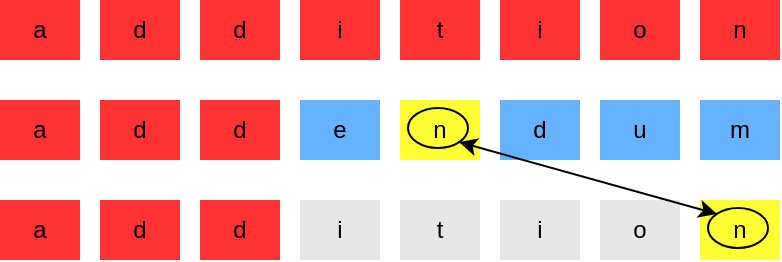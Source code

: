 <mxfile>
    <diagram id="AvYSxzY92IIhxPEVMShM" name="Page-1">
        <mxGraphModel dx="975" dy="753" grid="1" gridSize="10" guides="1" tooltips="1" connect="1" arrows="1" fold="1" page="1" pageScale="1" pageWidth="827" pageHeight="1169" math="0" shadow="0">
            <root>
                <mxCell id="0"/>
                <mxCell id="1" parent="0"/>
                <mxCell id="2" value="a" style="text;html=1;strokeColor=none;fillColor=#FF3333;align=center;verticalAlign=middle;whiteSpace=wrap;rounded=0;" vertex="1" parent="1">
                    <mxGeometry x="90" y="120" width="40" height="30" as="geometry"/>
                </mxCell>
                <mxCell id="3" value="d" style="text;html=1;strokeColor=none;fillColor=#FF3333;align=center;verticalAlign=middle;whiteSpace=wrap;rounded=0;" vertex="1" parent="1">
                    <mxGeometry x="140" y="120" width="40" height="30" as="geometry"/>
                </mxCell>
                <mxCell id="4" value="d" style="text;html=1;strokeColor=none;fillColor=#FF3333;align=center;verticalAlign=middle;whiteSpace=wrap;rounded=0;" vertex="1" parent="1">
                    <mxGeometry x="190" y="120" width="40" height="30" as="geometry"/>
                </mxCell>
                <mxCell id="5" value="i" style="text;html=1;strokeColor=none;fillColor=#FF3333;align=center;verticalAlign=middle;whiteSpace=wrap;rounded=0;" vertex="1" parent="1">
                    <mxGeometry x="240" y="120" width="40" height="30" as="geometry"/>
                </mxCell>
                <mxCell id="6" value="t" style="text;html=1;strokeColor=none;fillColor=#FF3333;align=center;verticalAlign=middle;whiteSpace=wrap;rounded=0;" vertex="1" parent="1">
                    <mxGeometry x="290" y="120" width="40" height="30" as="geometry"/>
                </mxCell>
                <mxCell id="7" value="i" style="text;html=1;strokeColor=none;fillColor=#FF3333;align=center;verticalAlign=middle;whiteSpace=wrap;rounded=0;" vertex="1" parent="1">
                    <mxGeometry x="340" y="120" width="40" height="30" as="geometry"/>
                </mxCell>
                <mxCell id="8" value="o" style="text;html=1;strokeColor=none;fillColor=#FF3333;align=center;verticalAlign=middle;whiteSpace=wrap;rounded=0;" vertex="1" parent="1">
                    <mxGeometry x="390" y="120" width="40" height="30" as="geometry"/>
                </mxCell>
                <mxCell id="9" value="n" style="text;html=1;strokeColor=none;fillColor=#FF3333;align=center;verticalAlign=middle;whiteSpace=wrap;rounded=0;" vertex="1" parent="1">
                    <mxGeometry x="440" y="120" width="40" height="30" as="geometry"/>
                </mxCell>
                <mxCell id="10" value="a" style="text;html=1;strokeColor=none;fillColor=#FF3333;align=center;verticalAlign=middle;whiteSpace=wrap;rounded=0;" vertex="1" parent="1">
                    <mxGeometry x="90" y="170" width="40" height="30" as="geometry"/>
                </mxCell>
                <mxCell id="11" value="d" style="text;html=1;strokeColor=none;fillColor=#FF3333;align=center;verticalAlign=middle;whiteSpace=wrap;rounded=0;" vertex="1" parent="1">
                    <mxGeometry x="140" y="170" width="40" height="30" as="geometry"/>
                </mxCell>
                <mxCell id="12" value="d" style="text;html=1;strokeColor=none;fillColor=#FF3333;align=center;verticalAlign=middle;whiteSpace=wrap;rounded=0;" vertex="1" parent="1">
                    <mxGeometry x="190" y="170" width="40" height="30" as="geometry"/>
                </mxCell>
                <mxCell id="13" value="e" style="text;html=1;strokeColor=none;fillColor=#66B2FF;align=center;verticalAlign=middle;whiteSpace=wrap;rounded=0;" vertex="1" parent="1">
                    <mxGeometry x="240" y="170" width="40" height="30" as="geometry"/>
                </mxCell>
                <mxCell id="14" value="n" style="text;html=1;strokeColor=none;fillColor=#FFFF33;align=center;verticalAlign=middle;whiteSpace=wrap;rounded=0;" vertex="1" parent="1">
                    <mxGeometry x="290" y="170" width="40" height="30" as="geometry"/>
                </mxCell>
                <mxCell id="15" value="d" style="text;html=1;strokeColor=none;fillColor=#66B2FF;align=center;verticalAlign=middle;whiteSpace=wrap;rounded=0;" vertex="1" parent="1">
                    <mxGeometry x="340" y="170" width="40" height="30" as="geometry"/>
                </mxCell>
                <mxCell id="16" value="u" style="text;html=1;strokeColor=none;fillColor=#66B2FF;align=center;verticalAlign=middle;whiteSpace=wrap;rounded=0;" vertex="1" parent="1">
                    <mxGeometry x="390" y="170" width="40" height="30" as="geometry"/>
                </mxCell>
                <mxCell id="17" value="m" style="text;html=1;strokeColor=none;fillColor=#66B2FF;align=center;verticalAlign=middle;whiteSpace=wrap;rounded=0;" vertex="1" parent="1">
                    <mxGeometry x="440" y="170" width="40" height="30" as="geometry"/>
                </mxCell>
                <mxCell id="18" value="a" style="text;html=1;strokeColor=none;fillColor=#FF3333;align=center;verticalAlign=middle;whiteSpace=wrap;rounded=0;" vertex="1" parent="1">
                    <mxGeometry x="90" y="220" width="40" height="30" as="geometry"/>
                </mxCell>
                <mxCell id="19" value="d" style="text;html=1;strokeColor=none;fillColor=#FF3333;align=center;verticalAlign=middle;whiteSpace=wrap;rounded=0;" vertex="1" parent="1">
                    <mxGeometry x="140" y="220" width="40" height="30" as="geometry"/>
                </mxCell>
                <mxCell id="20" value="d" style="text;html=1;strokeColor=none;fillColor=#FF3333;align=center;verticalAlign=middle;whiteSpace=wrap;rounded=0;" vertex="1" parent="1">
                    <mxGeometry x="190" y="220" width="40" height="30" as="geometry"/>
                </mxCell>
                <mxCell id="21" value="i" style="text;html=1;strokeColor=none;fillColor=#E6E6E6;align=center;verticalAlign=middle;whiteSpace=wrap;rounded=0;" vertex="1" parent="1">
                    <mxGeometry x="240" y="220" width="40" height="30" as="geometry"/>
                </mxCell>
                <mxCell id="22" value="t" style="text;html=1;strokeColor=none;fillColor=#E6E6E6;align=center;verticalAlign=middle;whiteSpace=wrap;rounded=0;" vertex="1" parent="1">
                    <mxGeometry x="290" y="220" width="40" height="30" as="geometry"/>
                </mxCell>
                <mxCell id="23" value="i" style="text;html=1;strokeColor=none;fillColor=#E6E6E6;align=center;verticalAlign=middle;whiteSpace=wrap;rounded=0;" vertex="1" parent="1">
                    <mxGeometry x="340" y="220" width="40" height="30" as="geometry"/>
                </mxCell>
                <mxCell id="24" value="o" style="text;html=1;strokeColor=none;fillColor=#E6E6E6;align=center;verticalAlign=middle;whiteSpace=wrap;rounded=0;" vertex="1" parent="1">
                    <mxGeometry x="390" y="220" width="40" height="30" as="geometry"/>
                </mxCell>
                <mxCell id="25" value="n" style="text;html=1;strokeColor=none;fillColor=#FFFF33;align=center;verticalAlign=middle;whiteSpace=wrap;rounded=0;" vertex="1" parent="1">
                    <mxGeometry x="440" y="220" width="40" height="30" as="geometry"/>
                </mxCell>
                <mxCell id="27" value="" style="ellipse;whiteSpace=wrap;html=1;strokeColor=default;fillColor=none;" vertex="1" parent="1">
                    <mxGeometry x="294" y="174" width="30" height="20" as="geometry"/>
                </mxCell>
                <mxCell id="28" value="" style="ellipse;whiteSpace=wrap;html=1;strokeColor=default;fillColor=none;" vertex="1" parent="1">
                    <mxGeometry x="444" y="224" width="30" height="20" as="geometry"/>
                </mxCell>
                <mxCell id="29" value="" style="endArrow=classic;startArrow=classic;html=1;exitX=1;exitY=1;exitDx=0;exitDy=0;entryX=0;entryY=0;entryDx=0;entryDy=0;" edge="1" parent="1" source="27" target="28">
                    <mxGeometry width="50" height="50" relative="1" as="geometry">
                        <mxPoint x="390" y="270" as="sourcePoint"/>
                        <mxPoint x="440" y="220" as="targetPoint"/>
                    </mxGeometry>
                </mxCell>
            </root>
        </mxGraphModel>
    </diagram>
</mxfile>